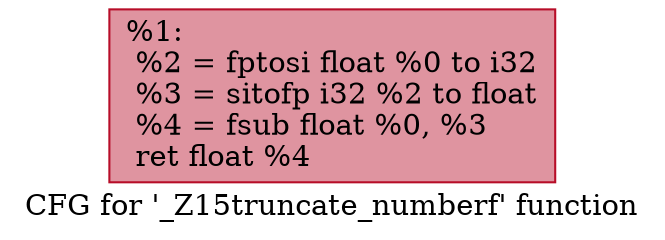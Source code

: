 digraph "CFG for '_Z15truncate_numberf' function" {
	label="CFG for '_Z15truncate_numberf' function";

	Node0x561eb797a1b0 [shape=record,color="#b70d28ff", style=filled, fillcolor="#b70d2870",label="{%1:\l  %2 = fptosi float %0 to i32\l  %3 = sitofp i32 %2 to float\l  %4 = fsub float %0, %3\l  ret float %4\l}"];
}
